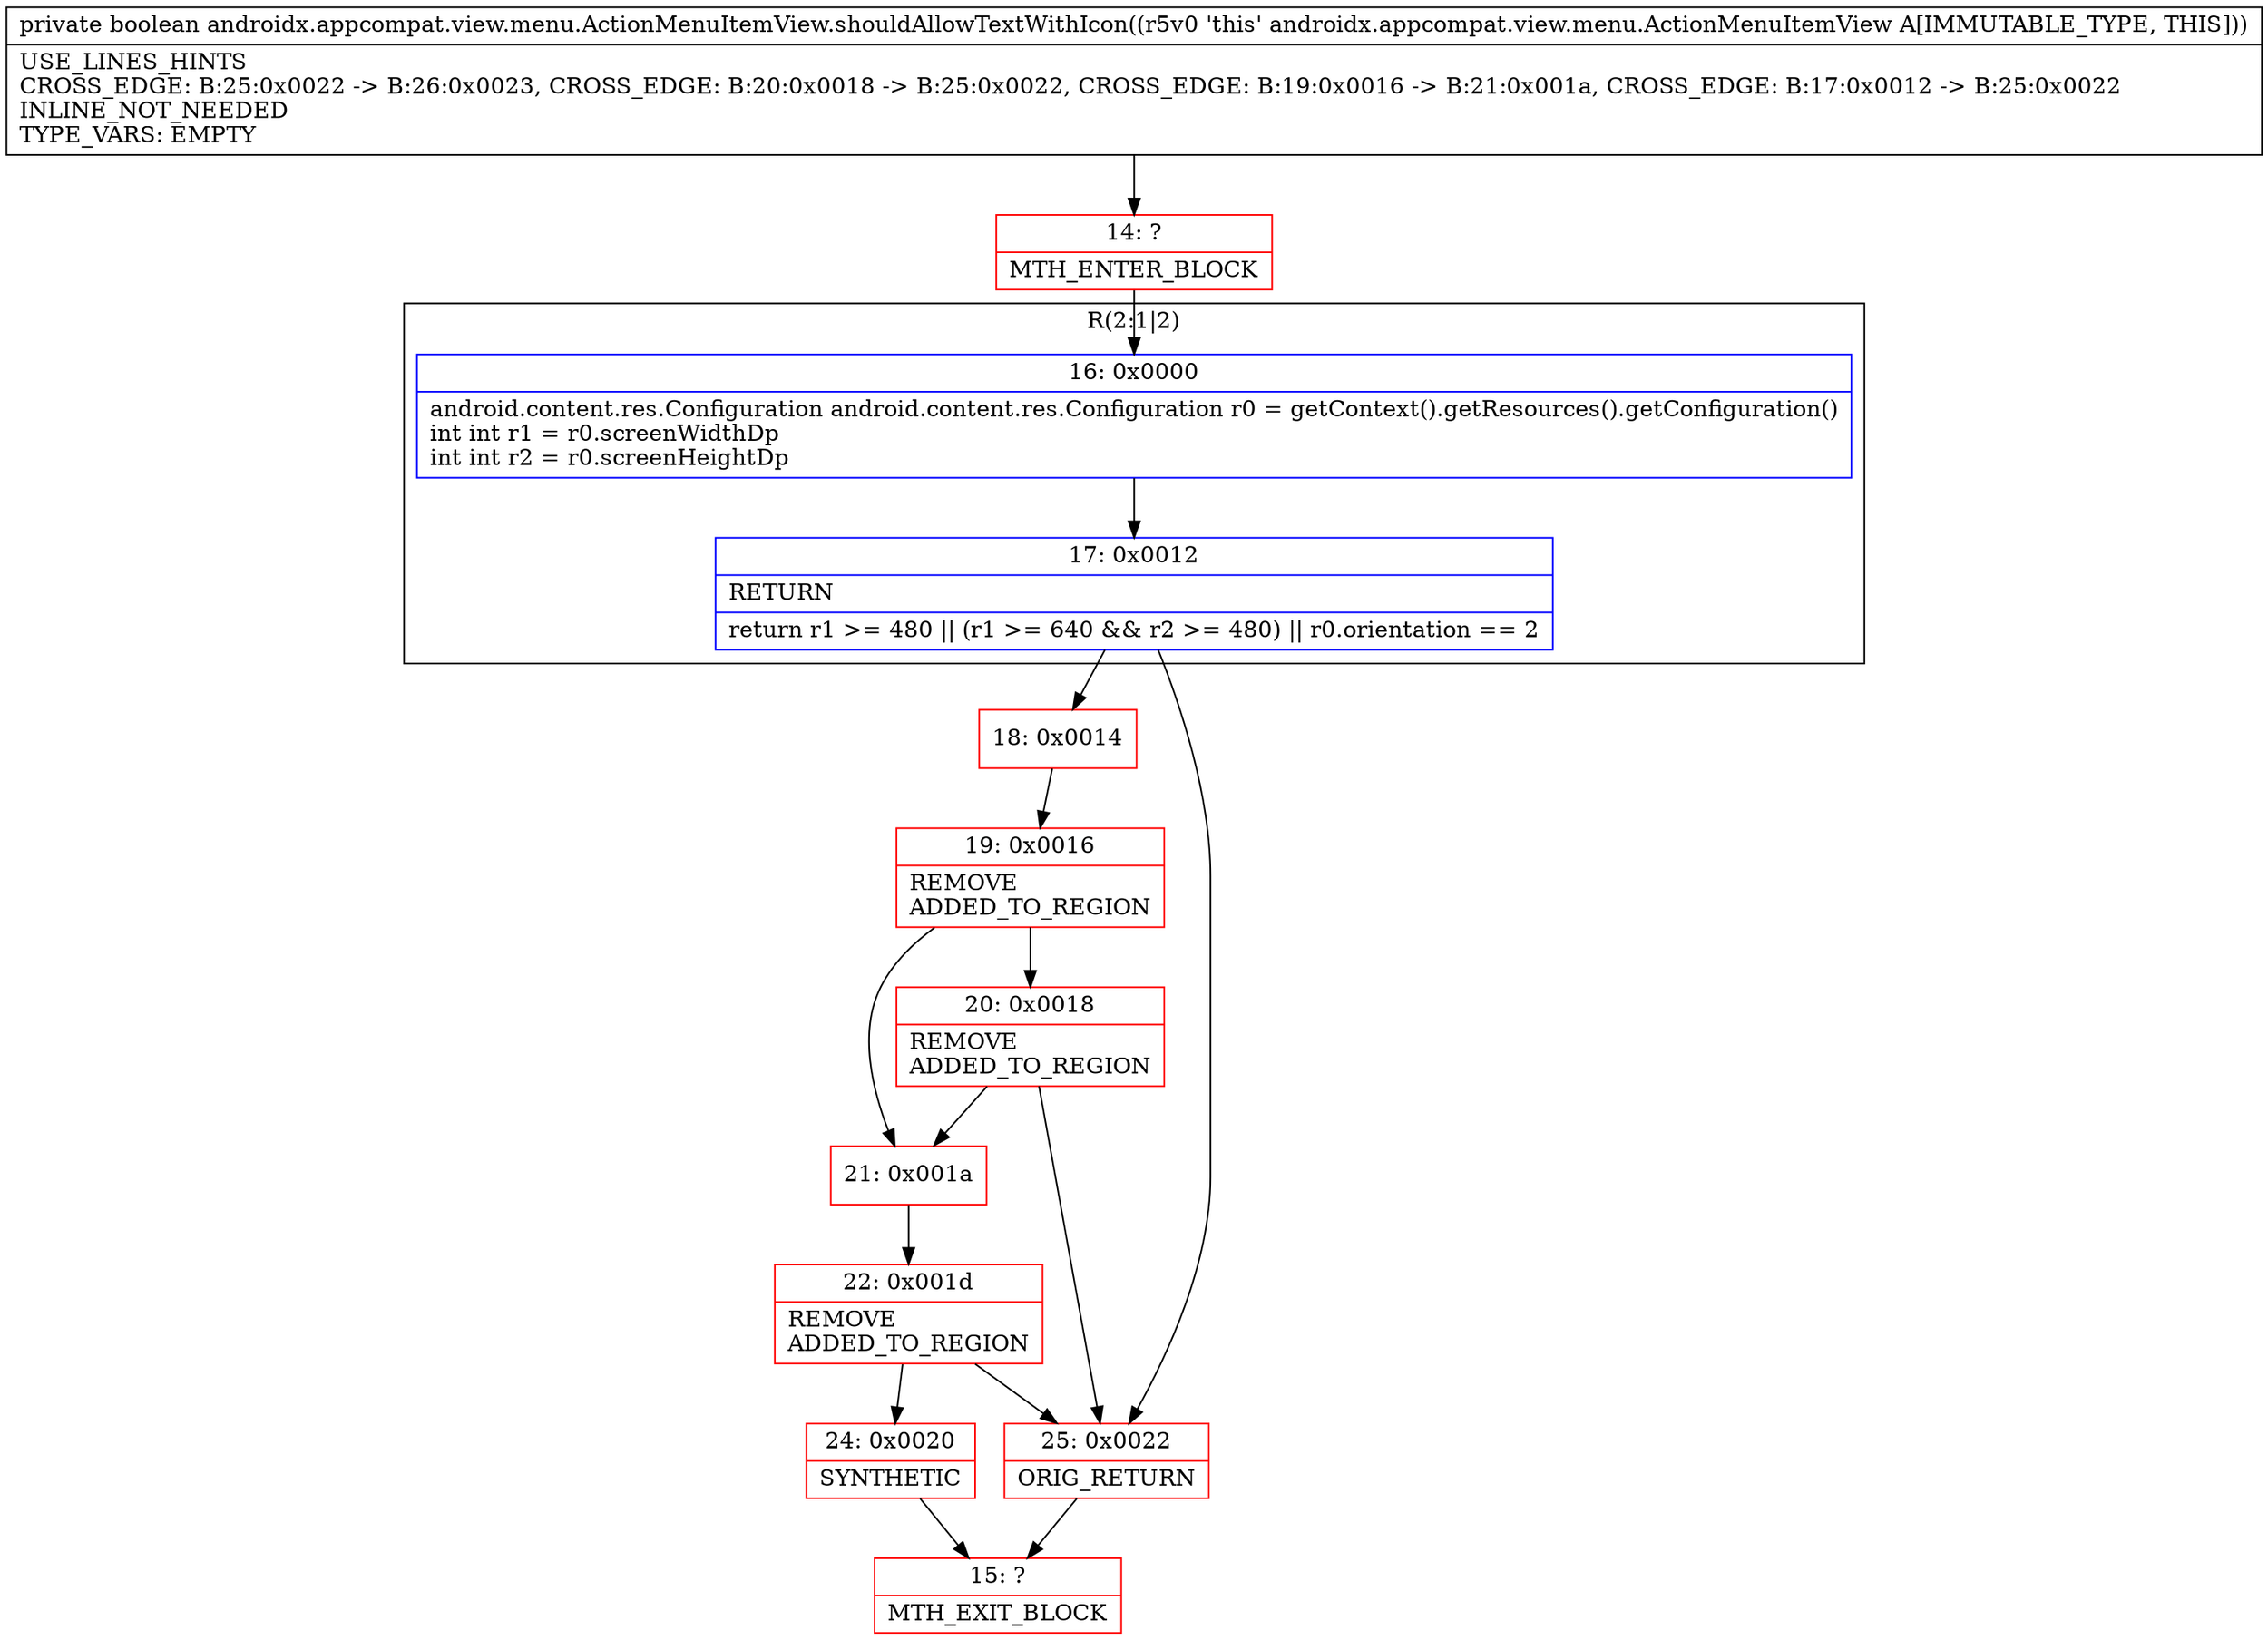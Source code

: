 digraph "CFG forandroidx.appcompat.view.menu.ActionMenuItemView.shouldAllowTextWithIcon()Z" {
subgraph cluster_Region_1604761004 {
label = "R(2:1|2)";
node [shape=record,color=blue];
Node_16 [shape=record,label="{16\:\ 0x0000|android.content.res.Configuration android.content.res.Configuration r0 = getContext().getResources().getConfiguration()\lint int r1 = r0.screenWidthDp\lint int r2 = r0.screenHeightDp\l}"];
Node_17 [shape=record,label="{17\:\ 0x0012|RETURN\l|return r1 \>= 480 \|\| (r1 \>= 640 && r2 \>= 480) \|\| r0.orientation == 2\l}"];
}
Node_14 [shape=record,color=red,label="{14\:\ ?|MTH_ENTER_BLOCK\l}"];
Node_18 [shape=record,color=red,label="{18\:\ 0x0014}"];
Node_19 [shape=record,color=red,label="{19\:\ 0x0016|REMOVE\lADDED_TO_REGION\l}"];
Node_20 [shape=record,color=red,label="{20\:\ 0x0018|REMOVE\lADDED_TO_REGION\l}"];
Node_21 [shape=record,color=red,label="{21\:\ 0x001a}"];
Node_22 [shape=record,color=red,label="{22\:\ 0x001d|REMOVE\lADDED_TO_REGION\l}"];
Node_24 [shape=record,color=red,label="{24\:\ 0x0020|SYNTHETIC\l}"];
Node_15 [shape=record,color=red,label="{15\:\ ?|MTH_EXIT_BLOCK\l}"];
Node_25 [shape=record,color=red,label="{25\:\ 0x0022|ORIG_RETURN\l}"];
MethodNode[shape=record,label="{private boolean androidx.appcompat.view.menu.ActionMenuItemView.shouldAllowTextWithIcon((r5v0 'this' androidx.appcompat.view.menu.ActionMenuItemView A[IMMUTABLE_TYPE, THIS]))  | USE_LINES_HINTS\lCROSS_EDGE: B:25:0x0022 \-\> B:26:0x0023, CROSS_EDGE: B:20:0x0018 \-\> B:25:0x0022, CROSS_EDGE: B:19:0x0016 \-\> B:21:0x001a, CROSS_EDGE: B:17:0x0012 \-\> B:25:0x0022\lINLINE_NOT_NEEDED\lTYPE_VARS: EMPTY\l}"];
MethodNode -> Node_14;Node_16 -> Node_17;
Node_17 -> Node_18;
Node_17 -> Node_25;
Node_14 -> Node_16;
Node_18 -> Node_19;
Node_19 -> Node_20;
Node_19 -> Node_21;
Node_20 -> Node_21;
Node_20 -> Node_25;
Node_21 -> Node_22;
Node_22 -> Node_24;
Node_22 -> Node_25;
Node_24 -> Node_15;
Node_25 -> Node_15;
}

